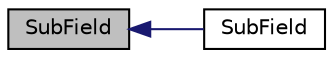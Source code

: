 digraph "SubField"
{
  bgcolor="transparent";
  edge [fontname="Helvetica",fontsize="10",labelfontname="Helvetica",labelfontsize="10"];
  node [fontname="Helvetica",fontsize="10",shape=record];
  rankdir="LR";
  Node1 [label="SubField",height=0.2,width=0.4,color="black", fillcolor="grey75", style="filled", fontcolor="black"];
  Node1 -> Node2 [dir="back",color="midnightblue",fontsize="10",style="solid",fontname="Helvetica"];
  Node2 [label="SubField",height=0.2,width=0.4,color="black",URL="$a02538.html#a1af02d1c9e3b3f0be42d31ae3f285999",tooltip="Construct from a UList<Type>, using the entire size. "];
}
